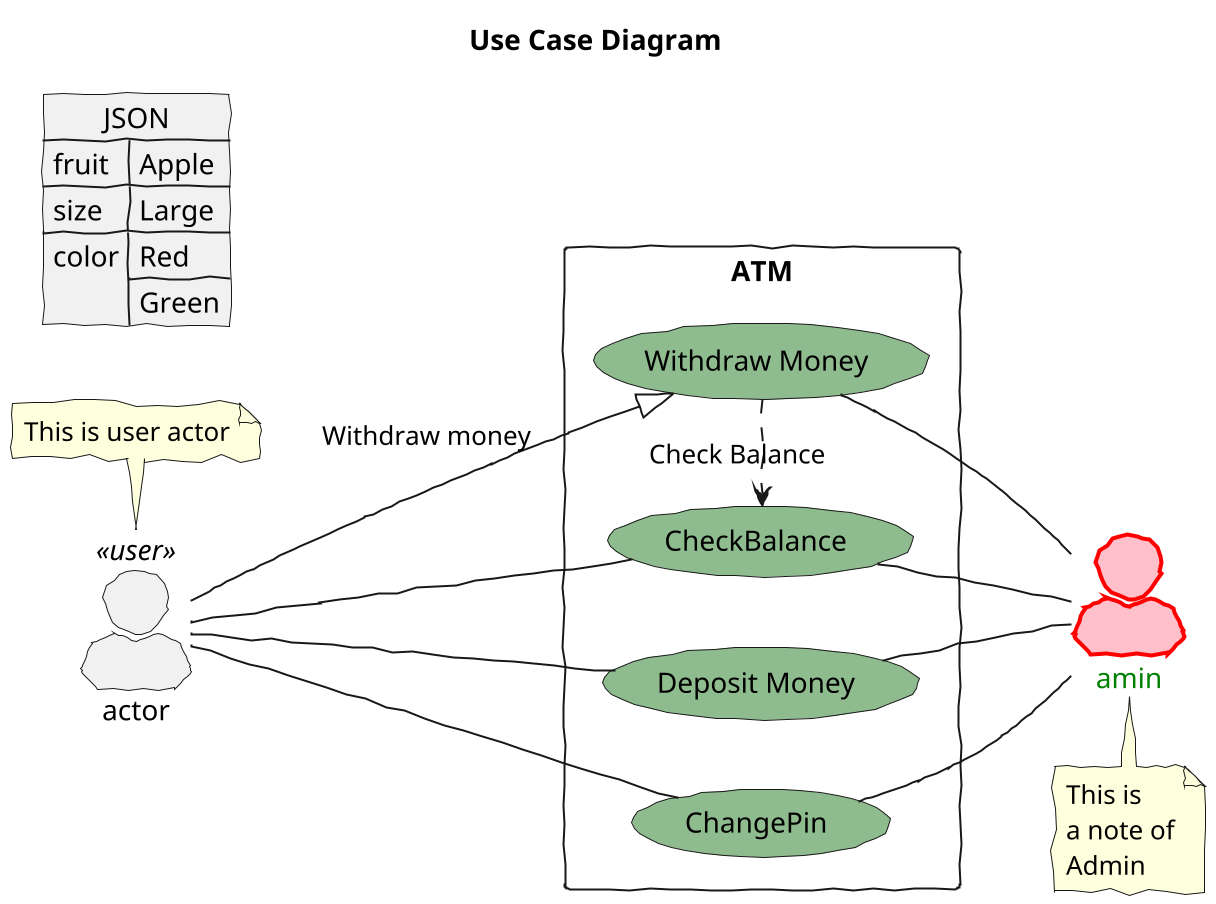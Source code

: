 @startuml
scale 2
title "Use Case Diagram"
left to right direction
skinparam handwritten true
skinparam actorStyle awesome
actor <<user>> as u 
actor amin as a #pink;line:red;line.bold;text:green
rectangle ATM{
    usecase "Withdraw Money" as wm 
    usecase "Deposit Money" as dm
    usecase "CheckBalance" as cb
    usecase "ChangePin" as cp
}

skinparam usecase{
    BackgroundColor DarkSeaGreen
    BorgerColor DarkSlateGray
}
u--|>wm: "Withdraw money"
u--dm
u--cb
u--cp
wm--a
dm--a
cb--a
cp--a

wm .> cb: "Check Balance"

note top of u: This is user actor
note bottom of a
    This is
    a note of
    Admin
end note

json JSON{
   "fruit":"Apple",
   "size":"Large",
   "color": ["Red", "Green"]
}

@enduml